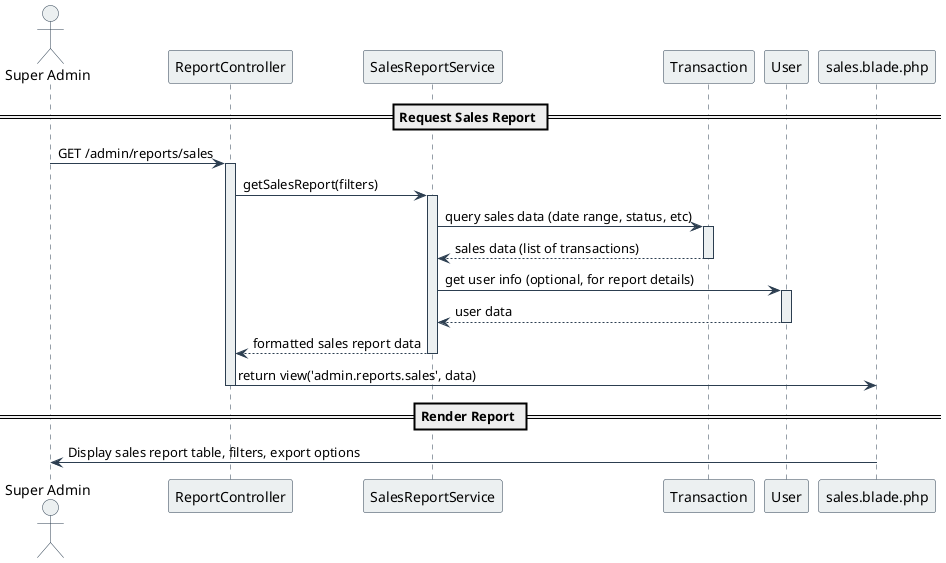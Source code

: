 @startuml SalesReportSequence

skinparam sequence {
    ArrowColor #2C3E50
    ActorBorderColor #2C3E50
    LifeLineBorderColor #2C3E50
    LifeLineBackgroundColor #ECF0F1
    ParticipantBorderColor #2C3E50
    ParticipantBackgroundColor #ECF0F1
    ParticipantFontName Arial
    ParticipantFontSize 14
    ParticipantFontStyle #2C3E50
    ActorBackgroundColor #ECF0F1
    ActorFontName Arial
    ActorFontSize 14
    ActorFontStyle #2C3E50
}

actor "Super Admin" as SuperAdmin

participant "ReportController" as Controller
participant "SalesReportService" as Service
participant "Transaction" as TransactionModel
participant "User" as UserModel
participant "sales.blade.php" as View

== Request Sales Report ==
SuperAdmin -> Controller : GET /admin/reports/sales

activate Controller
Controller -> Service : getSalesReport(filters)
activate Service

Service -> TransactionModel : query sales data (date range, status, etc)
activate TransactionModel
TransactionModel --> Service : sales data (list of transactions)
deactivate TransactionModel

Service -> UserModel : get user info (optional, for report details)
activate UserModel
UserModel --> Service : user data
deactivate UserModel

Service --> Controller : formatted sales report data
deactivate Service

Controller -> View : return view('admin.reports.sales', data)
deactivate Controller

== Render Report ==
View -> SuperAdmin : Display sales report table, filters, export options

@enduml